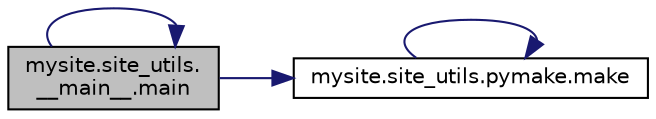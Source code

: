 digraph "mysite.site_utils.__main__.main"
{
 // LATEX_PDF_SIZE
  edge [fontname="Helvetica",fontsize="10",labelfontname="Helvetica",labelfontsize="10"];
  node [fontname="Helvetica",fontsize="10",shape=record];
  rankdir="LR";
  Node1 [label="mysite.site_utils.\l__main__.main",height=0.2,width=0.4,color="black", fillcolor="grey75", style="filled", fontcolor="black",tooltip=" "];
  Node1 -> Node1 [color="midnightblue",fontsize="10",style="solid",fontname="Helvetica"];
  Node1 -> Node2 [color="midnightblue",fontsize="10",style="solid",fontname="Helvetica"];
  Node2 [label="mysite.site_utils.pymake.make",height=0.2,width=0.4,color="black", fillcolor="white", style="filled",URL="$namespacemysite_1_1site__utils_1_1pymake.html#a1c9ff6868825cc9b992fd372bf21287d",tooltip=" "];
  Node2 -> Node2 [color="midnightblue",fontsize="10",style="solid",fontname="Helvetica"];
}
